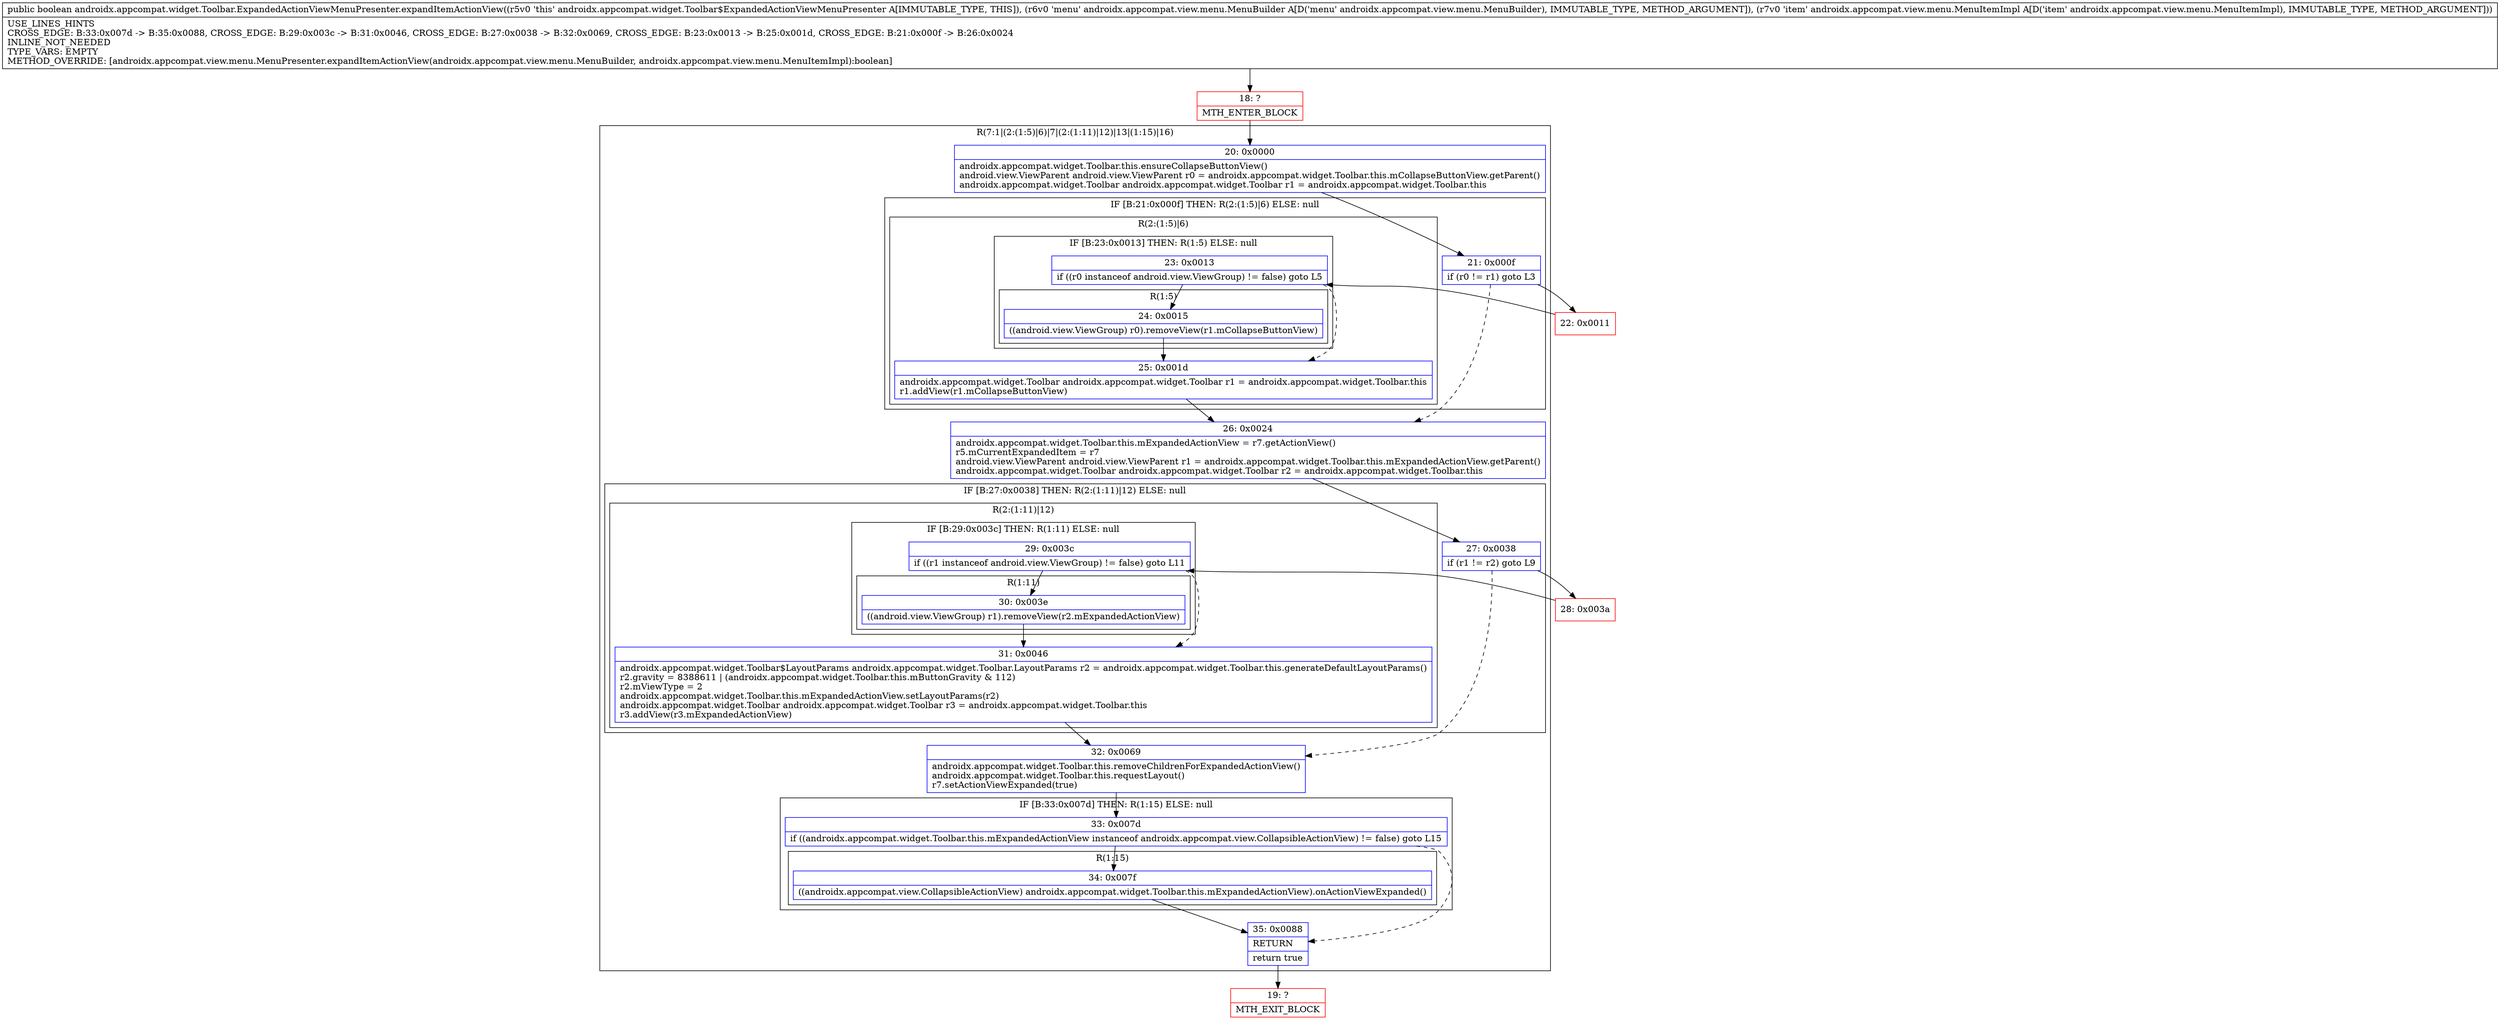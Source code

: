 digraph "CFG forandroidx.appcompat.widget.Toolbar.ExpandedActionViewMenuPresenter.expandItemActionView(Landroidx\/appcompat\/view\/menu\/MenuBuilder;Landroidx\/appcompat\/view\/menu\/MenuItemImpl;)Z" {
subgraph cluster_Region_1546534442 {
label = "R(7:1|(2:(1:5)|6)|7|(2:(1:11)|12)|13|(1:15)|16)";
node [shape=record,color=blue];
Node_20 [shape=record,label="{20\:\ 0x0000|androidx.appcompat.widget.Toolbar.this.ensureCollapseButtonView()\landroid.view.ViewParent android.view.ViewParent r0 = androidx.appcompat.widget.Toolbar.this.mCollapseButtonView.getParent()\landroidx.appcompat.widget.Toolbar androidx.appcompat.widget.Toolbar r1 = androidx.appcompat.widget.Toolbar.this\l}"];
subgraph cluster_IfRegion_2019379356 {
label = "IF [B:21:0x000f] THEN: R(2:(1:5)|6) ELSE: null";
node [shape=record,color=blue];
Node_21 [shape=record,label="{21\:\ 0x000f|if (r0 != r1) goto L3\l}"];
subgraph cluster_Region_960675126 {
label = "R(2:(1:5)|6)";
node [shape=record,color=blue];
subgraph cluster_IfRegion_1977194348 {
label = "IF [B:23:0x0013] THEN: R(1:5) ELSE: null";
node [shape=record,color=blue];
Node_23 [shape=record,label="{23\:\ 0x0013|if ((r0 instanceof android.view.ViewGroup) != false) goto L5\l}"];
subgraph cluster_Region_120026089 {
label = "R(1:5)";
node [shape=record,color=blue];
Node_24 [shape=record,label="{24\:\ 0x0015|((android.view.ViewGroup) r0).removeView(r1.mCollapseButtonView)\l}"];
}
}
Node_25 [shape=record,label="{25\:\ 0x001d|androidx.appcompat.widget.Toolbar androidx.appcompat.widget.Toolbar r1 = androidx.appcompat.widget.Toolbar.this\lr1.addView(r1.mCollapseButtonView)\l}"];
}
}
Node_26 [shape=record,label="{26\:\ 0x0024|androidx.appcompat.widget.Toolbar.this.mExpandedActionView = r7.getActionView()\lr5.mCurrentExpandedItem = r7\landroid.view.ViewParent android.view.ViewParent r1 = androidx.appcompat.widget.Toolbar.this.mExpandedActionView.getParent()\landroidx.appcompat.widget.Toolbar androidx.appcompat.widget.Toolbar r2 = androidx.appcompat.widget.Toolbar.this\l}"];
subgraph cluster_IfRegion_710263369 {
label = "IF [B:27:0x0038] THEN: R(2:(1:11)|12) ELSE: null";
node [shape=record,color=blue];
Node_27 [shape=record,label="{27\:\ 0x0038|if (r1 != r2) goto L9\l}"];
subgraph cluster_Region_1023506261 {
label = "R(2:(1:11)|12)";
node [shape=record,color=blue];
subgraph cluster_IfRegion_954099255 {
label = "IF [B:29:0x003c] THEN: R(1:11) ELSE: null";
node [shape=record,color=blue];
Node_29 [shape=record,label="{29\:\ 0x003c|if ((r1 instanceof android.view.ViewGroup) != false) goto L11\l}"];
subgraph cluster_Region_25556151 {
label = "R(1:11)";
node [shape=record,color=blue];
Node_30 [shape=record,label="{30\:\ 0x003e|((android.view.ViewGroup) r1).removeView(r2.mExpandedActionView)\l}"];
}
}
Node_31 [shape=record,label="{31\:\ 0x0046|androidx.appcompat.widget.Toolbar$LayoutParams androidx.appcompat.widget.Toolbar.LayoutParams r2 = androidx.appcompat.widget.Toolbar.this.generateDefaultLayoutParams()\lr2.gravity = 8388611 \| (androidx.appcompat.widget.Toolbar.this.mButtonGravity & 112)\lr2.mViewType = 2\landroidx.appcompat.widget.Toolbar.this.mExpandedActionView.setLayoutParams(r2)\landroidx.appcompat.widget.Toolbar androidx.appcompat.widget.Toolbar r3 = androidx.appcompat.widget.Toolbar.this\lr3.addView(r3.mExpandedActionView)\l}"];
}
}
Node_32 [shape=record,label="{32\:\ 0x0069|androidx.appcompat.widget.Toolbar.this.removeChildrenForExpandedActionView()\landroidx.appcompat.widget.Toolbar.this.requestLayout()\lr7.setActionViewExpanded(true)\l}"];
subgraph cluster_IfRegion_1907838102 {
label = "IF [B:33:0x007d] THEN: R(1:15) ELSE: null";
node [shape=record,color=blue];
Node_33 [shape=record,label="{33\:\ 0x007d|if ((androidx.appcompat.widget.Toolbar.this.mExpandedActionView instanceof androidx.appcompat.view.CollapsibleActionView) != false) goto L15\l}"];
subgraph cluster_Region_1464276546 {
label = "R(1:15)";
node [shape=record,color=blue];
Node_34 [shape=record,label="{34\:\ 0x007f|((androidx.appcompat.view.CollapsibleActionView) androidx.appcompat.widget.Toolbar.this.mExpandedActionView).onActionViewExpanded()\l}"];
}
}
Node_35 [shape=record,label="{35\:\ 0x0088|RETURN\l|return true\l}"];
}
Node_18 [shape=record,color=red,label="{18\:\ ?|MTH_ENTER_BLOCK\l}"];
Node_22 [shape=record,color=red,label="{22\:\ 0x0011}"];
Node_28 [shape=record,color=red,label="{28\:\ 0x003a}"];
Node_19 [shape=record,color=red,label="{19\:\ ?|MTH_EXIT_BLOCK\l}"];
MethodNode[shape=record,label="{public boolean androidx.appcompat.widget.Toolbar.ExpandedActionViewMenuPresenter.expandItemActionView((r5v0 'this' androidx.appcompat.widget.Toolbar$ExpandedActionViewMenuPresenter A[IMMUTABLE_TYPE, THIS]), (r6v0 'menu' androidx.appcompat.view.menu.MenuBuilder A[D('menu' androidx.appcompat.view.menu.MenuBuilder), IMMUTABLE_TYPE, METHOD_ARGUMENT]), (r7v0 'item' androidx.appcompat.view.menu.MenuItemImpl A[D('item' androidx.appcompat.view.menu.MenuItemImpl), IMMUTABLE_TYPE, METHOD_ARGUMENT]))  | USE_LINES_HINTS\lCROSS_EDGE: B:33:0x007d \-\> B:35:0x0088, CROSS_EDGE: B:29:0x003c \-\> B:31:0x0046, CROSS_EDGE: B:27:0x0038 \-\> B:32:0x0069, CROSS_EDGE: B:23:0x0013 \-\> B:25:0x001d, CROSS_EDGE: B:21:0x000f \-\> B:26:0x0024\lINLINE_NOT_NEEDED\lTYPE_VARS: EMPTY\lMETHOD_OVERRIDE: [androidx.appcompat.view.menu.MenuPresenter.expandItemActionView(androidx.appcompat.view.menu.MenuBuilder, androidx.appcompat.view.menu.MenuItemImpl):boolean]\l}"];
MethodNode -> Node_18;Node_20 -> Node_21;
Node_21 -> Node_22;
Node_21 -> Node_26[style=dashed];
Node_23 -> Node_24;
Node_23 -> Node_25[style=dashed];
Node_24 -> Node_25;
Node_25 -> Node_26;
Node_26 -> Node_27;
Node_27 -> Node_28;
Node_27 -> Node_32[style=dashed];
Node_29 -> Node_30;
Node_29 -> Node_31[style=dashed];
Node_30 -> Node_31;
Node_31 -> Node_32;
Node_32 -> Node_33;
Node_33 -> Node_34;
Node_33 -> Node_35[style=dashed];
Node_34 -> Node_35;
Node_35 -> Node_19;
Node_18 -> Node_20;
Node_22 -> Node_23;
Node_28 -> Node_29;
}

